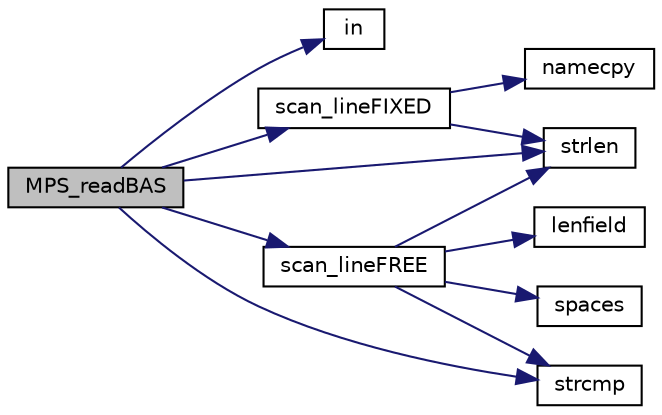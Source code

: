 digraph "MPS_readBAS"
{
  edge [fontname="Helvetica",fontsize="10",labelfontname="Helvetica",labelfontsize="10"];
  node [fontname="Helvetica",fontsize="10",shape=record];
  rankdir="LR";
  Node0 [label="MPS_readBAS",height=0.2,width=0.4,color="black", fillcolor="grey75", style="filled", fontcolor="black"];
  Node0 -> Node1 [color="midnightblue",fontsize="10",style="solid",fontname="Helvetica"];
  Node1 [label="in",height=0.2,width=0.4,color="black", fillcolor="white", style="filled",URL="$d4/d55/gun_8c.html#a43f04018566627e305440b8734deb9db"];
  Node0 -> Node2 [color="midnightblue",fontsize="10",style="solid",fontname="Helvetica"];
  Node2 [label="scan_lineFIXED",height=0.2,width=0.4,color="black", fillcolor="white", style="filled",URL="$db/db0/lp___m_p_s_8c.html#a91fe6177ace613debdb83c88e7735115"];
  Node2 -> Node3 [color="midnightblue",fontsize="10",style="solid",fontname="Helvetica"];
  Node3 [label="strlen",height=0.2,width=0.4,color="black", fillcolor="white", style="filled",URL="$d7/d57/iregex_8c.html#a492442620ce65db20fe7297b43cbca65"];
  Node2 -> Node4 [color="midnightblue",fontsize="10",style="solid",fontname="Helvetica"];
  Node4 [label="namecpy",height=0.2,width=0.4,color="black", fillcolor="white", style="filled",URL="$db/db0/lp___m_p_s_8c.html#a72f155ca18b9839070c419cbe25247d5"];
  Node0 -> Node5 [color="midnightblue",fontsize="10",style="solid",fontname="Helvetica"];
  Node5 [label="scan_lineFREE",height=0.2,width=0.4,color="black", fillcolor="white", style="filled",URL="$db/db0/lp___m_p_s_8c.html#abed968fadbfc48216224122bf5c206fa"];
  Node5 -> Node3 [color="midnightblue",fontsize="10",style="solid",fontname="Helvetica"];
  Node5 -> Node6 [color="midnightblue",fontsize="10",style="solid",fontname="Helvetica"];
  Node6 [label="spaces",height=0.2,width=0.4,color="black", fillcolor="white", style="filled",URL="$db/db0/lp___m_p_s_8c.html#acea55dbea0713d5588d644118771bf7c"];
  Node5 -> Node7 [color="midnightblue",fontsize="10",style="solid",fontname="Helvetica"];
  Node7 [label="lenfield",height=0.2,width=0.4,color="black", fillcolor="white", style="filled",URL="$db/db0/lp___m_p_s_8c.html#aab6d67c2535d93d8b462b1e57cc5860a"];
  Node5 -> Node8 [color="midnightblue",fontsize="10",style="solid",fontname="Helvetica"];
  Node8 [label="strcmp",height=0.2,width=0.4,color="black", fillcolor="white", style="filled",URL="$db/d13/_c_vode_get_8m.html#ab022bbe018438998408fda94a327a547"];
  Node0 -> Node8 [color="midnightblue",fontsize="10",style="solid",fontname="Helvetica"];
  Node0 -> Node3 [color="midnightblue",fontsize="10",style="solid",fontname="Helvetica"];
}
